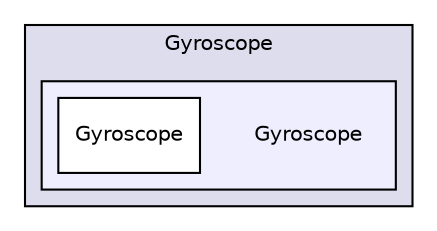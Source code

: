 digraph "/media/nicolas/A600540B0053E13B/Users/nicolas/Documents/Ecole/ISEN/Projet/Coupe de France/Module Cerveau/Gyroscope/Gyroscope" {
  compound=true
  node [ fontsize="10", fontname="Helvetica"];
  edge [ labelfontsize="10", labelfontname="Helvetica"];
  subgraph clusterdir_feadfc95ae9f5de82716cc949c76fb66 {
    graph [ bgcolor="#ddddee", pencolor="black", label="Gyroscope" fontname="Helvetica", fontsize="10", URL="dir_feadfc95ae9f5de82716cc949c76fb66.html"]
  subgraph clusterdir_2cc39fb8b8b60c1e2938a7c4668c2ea1 {
    graph [ bgcolor="#eeeeff", pencolor="black", label="" URL="dir_2cc39fb8b8b60c1e2938a7c4668c2ea1.html"];
    dir_2cc39fb8b8b60c1e2938a7c4668c2ea1 [shape=plaintext label="Gyroscope"];
    dir_71fe2ca5480c60c4814a8f2287e4b10b [shape=box label="Gyroscope" color="black" fillcolor="white" style="filled" URL="dir_71fe2ca5480c60c4814a8f2287e4b10b.html"];
  }
  }
}
